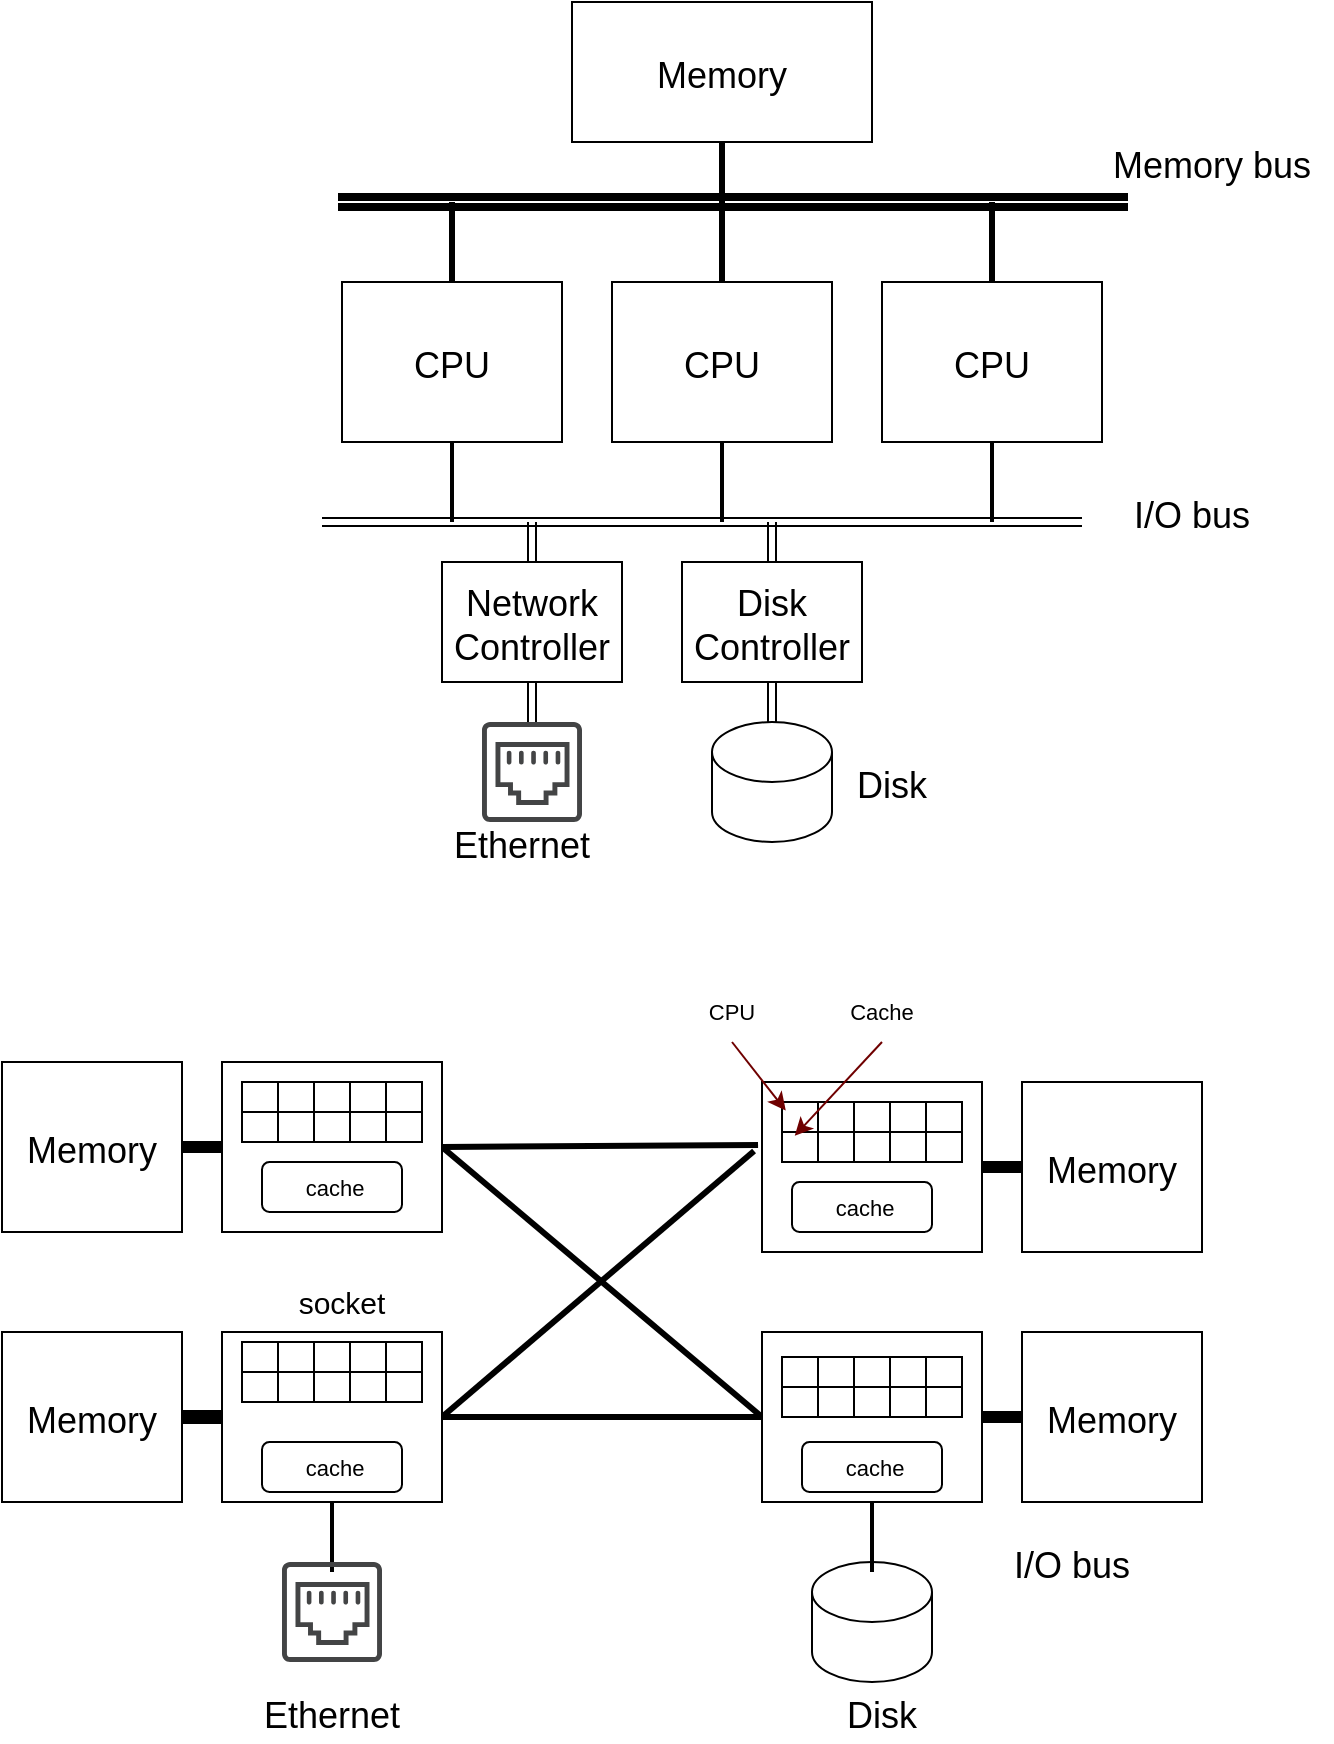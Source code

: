 <mxfile version="22.1.21" type="device">
  <diagram id="h6H0NI_cSQ0zptAeN7X2" name="Page-1">
    <mxGraphModel dx="1010" dy="623" grid="1" gridSize="10" guides="1" tooltips="1" connect="1" arrows="1" fold="1" page="1" pageScale="1" pageWidth="850" pageHeight="1100" math="0" shadow="0">
      <root>
        <mxCell id="0" />
        <mxCell id="1" value="SMPO" parent="0" />
        <mxCell id="dKEkZwx8On0iOSklgbkA-35" value="" style="group" vertex="1" connectable="0" parent="1">
          <mxGeometry x="220" y="140" width="505" height="435" as="geometry" />
        </mxCell>
        <mxCell id="dKEkZwx8On0iOSklgbkA-26" style="edgeStyle=none;rounded=0;orthogonalLoop=1;jettySize=auto;html=1;exitX=0.5;exitY=0;exitDx=0;exitDy=0;strokeWidth=3;endArrow=none;endFill=0;" edge="1" parent="dKEkZwx8On0iOSklgbkA-35" source="7">
          <mxGeometry relative="1" as="geometry">
            <mxPoint x="65" y="100" as="targetPoint" />
          </mxGeometry>
        </mxCell>
        <mxCell id="dKEkZwx8On0iOSklgbkA-31" style="edgeStyle=none;shape=connector;rounded=0;orthogonalLoop=1;jettySize=auto;html=1;exitX=0.5;exitY=1;exitDx=0;exitDy=0;labelBackgroundColor=default;strokeColor=default;strokeWidth=2;align=center;verticalAlign=middle;fontFamily=Helvetica;fontSize=11;fontColor=default;endArrow=none;endFill=0;" edge="1" parent="dKEkZwx8On0iOSklgbkA-35" source="7">
          <mxGeometry relative="1" as="geometry">
            <mxPoint x="65" y="260" as="targetPoint" />
          </mxGeometry>
        </mxCell>
        <UserObject label="CPU" treeRoot="1" id="7">
          <mxCell style="align=center;collapsible=0;container=1;recursiveResize=0;fontSize=18;" parent="dKEkZwx8On0iOSklgbkA-35" vertex="1">
            <mxGeometry x="10" y="140" width="110" height="80" as="geometry" />
          </mxCell>
        </UserObject>
        <mxCell id="9" style="edgeStyle=none;rounded=0;orthogonalLoop=1;jettySize=auto;entryX=0.5;entryY=1;entryDx=0;entryDy=0;fontSize=18;shape=link;strokeWidth=4;width=2;" parent="dKEkZwx8On0iOSklgbkA-35" edge="1">
          <mxGeometry relative="1" as="geometry">
            <mxPoint x="403" y="100" as="sourcePoint" />
            <mxPoint x="8" y="100" as="targetPoint" />
          </mxGeometry>
        </mxCell>
        <mxCell id="dKEkZwx8On0iOSklgbkA-30" style="edgeStyle=none;shape=connector;rounded=0;orthogonalLoop=1;jettySize=auto;html=1;exitX=0.5;exitY=1;exitDx=0;exitDy=0;labelBackgroundColor=default;strokeColor=default;strokeWidth=3;align=center;verticalAlign=middle;fontFamily=Helvetica;fontSize=11;fontColor=default;endArrow=none;endFill=0;" edge="1" parent="dKEkZwx8On0iOSklgbkA-35" source="8">
          <mxGeometry relative="1" as="geometry">
            <mxPoint x="200" y="100" as="targetPoint" />
          </mxGeometry>
        </mxCell>
        <UserObject label="Memory" treeRoot="1" id="8">
          <mxCell style="align=center;collapsible=0;container=1;recursiveResize=0;fontSize=18;" parent="dKEkZwx8On0iOSklgbkA-35" vertex="1">
            <mxGeometry x="125" width="150" height="70" as="geometry" />
          </mxCell>
        </UserObject>
        <mxCell id="12" value="" style="shape=cylinder3;boundedLbl=1;backgroundOutline=1;size=15;fontSize=18;" parent="dKEkZwx8On0iOSklgbkA-35" vertex="1">
          <mxGeometry x="195" y="360" width="60" height="60" as="geometry" />
        </mxCell>
        <mxCell id="13" value="" style="shape=link;rounded=0;fontSize=18;strokeWidth=1;" parent="dKEkZwx8On0iOSklgbkA-35" edge="1">
          <mxGeometry width="100" relative="1" as="geometry">
            <mxPoint y="260" as="sourcePoint" />
            <mxPoint x="380" y="260" as="targetPoint" />
          </mxGeometry>
        </mxCell>
        <mxCell id="20" style="edgeStyle=none;shape=link;rounded=0;orthogonalLoop=1;jettySize=auto;exitX=0.5;exitY=0;exitDx=0;exitDy=0;fontSize=18;strokeWidth=1;" parent="dKEkZwx8On0iOSklgbkA-35" source="14" edge="1">
          <mxGeometry relative="1" as="geometry">
            <mxPoint x="105" y="260" as="targetPoint" />
          </mxGeometry>
        </mxCell>
        <UserObject label="Network&#xa;Controller" treeRoot="1" id="14">
          <mxCell style="align=center;collapsible=0;container=1;recursiveResize=0;fontSize=18;" parent="dKEkZwx8On0iOSklgbkA-35" vertex="1">
            <mxGeometry x="60" y="280" width="90" height="60" as="geometry" />
          </mxCell>
        </UserObject>
        <mxCell id="19" style="edgeStyle=none;shape=link;rounded=0;orthogonalLoop=1;jettySize=auto;exitX=0.5;exitY=1;exitDx=0;exitDy=0;fontSize=18;strokeWidth=1;" parent="dKEkZwx8On0iOSklgbkA-35" source="16" target="12" edge="1">
          <mxGeometry relative="1" as="geometry" />
        </mxCell>
        <mxCell id="21" style="edgeStyle=none;shape=link;rounded=0;orthogonalLoop=1;jettySize=auto;exitX=0.5;exitY=0;exitDx=0;exitDy=0;fontSize=18;strokeWidth=1;" parent="dKEkZwx8On0iOSklgbkA-35" source="16" edge="1">
          <mxGeometry relative="1" as="geometry">
            <mxPoint x="225" y="260" as="targetPoint" />
          </mxGeometry>
        </mxCell>
        <UserObject label="Disk&#xa;Controller" treeRoot="1" id="16">
          <mxCell style="align=center;collapsible=0;container=1;recursiveResize=0;fontSize=18;" parent="dKEkZwx8On0iOSklgbkA-35" vertex="1">
            <mxGeometry x="180" y="280" width="90" height="60" as="geometry" />
          </mxCell>
        </UserObject>
        <mxCell id="17" value="" style="sketch=0;pointerEvents=1;shadow=0;dashed=0;strokeColor=none;fillColor=#434445;aspect=fixed;labelPosition=center;verticalLabelPosition=bottom;verticalAlign=top;align=center;outlineConnect=0;shape=mxgraph.vvd.ethernet_port;fontSize=18;" parent="dKEkZwx8On0iOSklgbkA-35" vertex="1">
          <mxGeometry x="80" y="360" width="50" height="50" as="geometry" />
        </mxCell>
        <mxCell id="18" style="edgeStyle=none;shape=link;rounded=0;orthogonalLoop=1;jettySize=auto;exitX=0.5;exitY=1;exitDx=0;exitDy=0;fontSize=18;strokeWidth=1;" parent="dKEkZwx8On0iOSklgbkA-35" source="14" target="17" edge="1">
          <mxGeometry relative="1" as="geometry" />
        </mxCell>
        <mxCell id="22" value="I/O bus" style="text;resizable=0;autosize=1;align=center;verticalAlign=middle;points=[];fillColor=none;strokeColor=none;rounded=0;fontSize=18;" parent="dKEkZwx8On0iOSklgbkA-35" vertex="1">
          <mxGeometry x="400" y="240" width="70" height="30" as="geometry" />
        </mxCell>
        <mxCell id="23" value="Ethernet" style="text;resizable=0;autosize=1;align=center;verticalAlign=middle;points=[];fillColor=none;strokeColor=none;rounded=0;fontSize=18;" parent="dKEkZwx8On0iOSklgbkA-35" vertex="1">
          <mxGeometry x="60" y="405" width="80" height="30" as="geometry" />
        </mxCell>
        <mxCell id="24" value="Disk" style="text;resizable=0;autosize=1;align=center;verticalAlign=middle;points=[];fillColor=none;strokeColor=none;rounded=0;fontSize=18;" parent="dKEkZwx8On0iOSklgbkA-35" vertex="1">
          <mxGeometry x="260" y="375" width="50" height="30" as="geometry" />
        </mxCell>
        <mxCell id="dKEkZwx8On0iOSklgbkA-28" style="edgeStyle=none;shape=connector;rounded=0;orthogonalLoop=1;jettySize=auto;html=1;exitX=0.5;exitY=0;exitDx=0;exitDy=0;labelBackgroundColor=default;strokeColor=default;strokeWidth=3;align=center;verticalAlign=middle;fontFamily=Helvetica;fontSize=11;fontColor=default;endArrow=none;endFill=0;" edge="1" parent="dKEkZwx8On0iOSklgbkA-35" source="dKEkZwx8On0iOSklgbkA-24">
          <mxGeometry relative="1" as="geometry">
            <mxPoint x="200" y="100" as="targetPoint" />
          </mxGeometry>
        </mxCell>
        <mxCell id="dKEkZwx8On0iOSklgbkA-33" style="edgeStyle=none;shape=connector;rounded=0;orthogonalLoop=1;jettySize=auto;html=1;exitX=0.5;exitY=1;exitDx=0;exitDy=0;labelBackgroundColor=default;strokeColor=default;strokeWidth=2;align=center;verticalAlign=middle;fontFamily=Helvetica;fontSize=11;fontColor=default;endArrow=none;endFill=0;" edge="1" parent="dKEkZwx8On0iOSklgbkA-35" source="dKEkZwx8On0iOSklgbkA-24">
          <mxGeometry relative="1" as="geometry">
            <mxPoint x="200" y="260" as="targetPoint" />
          </mxGeometry>
        </mxCell>
        <UserObject label="CPU" treeRoot="1" id="dKEkZwx8On0iOSklgbkA-24">
          <mxCell style="align=center;collapsible=0;container=1;recursiveResize=0;fontSize=18;" vertex="1" parent="dKEkZwx8On0iOSklgbkA-35">
            <mxGeometry x="145" y="140" width="110" height="80" as="geometry" />
          </mxCell>
        </UserObject>
        <mxCell id="dKEkZwx8On0iOSklgbkA-29" style="edgeStyle=none;shape=connector;rounded=0;orthogonalLoop=1;jettySize=auto;html=1;exitX=0.5;exitY=0;exitDx=0;exitDy=0;labelBackgroundColor=default;strokeColor=default;strokeWidth=3;align=center;verticalAlign=middle;fontFamily=Helvetica;fontSize=11;fontColor=default;endArrow=none;endFill=0;" edge="1" parent="dKEkZwx8On0iOSklgbkA-35" source="dKEkZwx8On0iOSklgbkA-25">
          <mxGeometry relative="1" as="geometry">
            <mxPoint x="335" y="100" as="targetPoint" />
          </mxGeometry>
        </mxCell>
        <mxCell id="dKEkZwx8On0iOSklgbkA-34" style="edgeStyle=none;shape=connector;rounded=0;orthogonalLoop=1;jettySize=auto;html=1;exitX=0.5;exitY=1;exitDx=0;exitDy=0;labelBackgroundColor=default;strokeColor=default;strokeWidth=2;align=center;verticalAlign=middle;fontFamily=Helvetica;fontSize=11;fontColor=default;endArrow=none;endFill=0;" edge="1" parent="dKEkZwx8On0iOSklgbkA-35" source="dKEkZwx8On0iOSklgbkA-25">
          <mxGeometry relative="1" as="geometry">
            <mxPoint x="335" y="260" as="targetPoint" />
          </mxGeometry>
        </mxCell>
        <UserObject label="CPU" treeRoot="1" id="dKEkZwx8On0iOSklgbkA-25">
          <mxCell style="align=center;collapsible=0;container=1;recursiveResize=0;fontSize=18;" vertex="1" parent="dKEkZwx8On0iOSklgbkA-35">
            <mxGeometry x="280" y="140" width="110" height="80" as="geometry" />
          </mxCell>
        </UserObject>
        <mxCell id="dKEkZwx8On0iOSklgbkA-32" value="Memory bus" style="text;resizable=0;autosize=1;align=center;verticalAlign=middle;points=[];fillColor=none;strokeColor=none;rounded=0;fontSize=18;" vertex="1" parent="dKEkZwx8On0iOSklgbkA-35">
          <mxGeometry x="385" y="60" width="120" height="40" as="geometry" />
        </mxCell>
        <mxCell id="dKEkZwx8On0iOSklgbkA-36" value="NUMA" parent="0" />
        <mxCell id="dKEkZwx8On0iOSklgbkA-38" style="edgeStyle=none;rounded=0;orthogonalLoop=1;jettySize=auto;html=1;exitX=1;exitY=0.5;exitDx=0;exitDy=0;strokeWidth=3;endArrow=none;endFill=0;entryX=0;entryY=0.5;entryDx=0;entryDy=0;" edge="1" parent="dKEkZwx8On0iOSklgbkA-36" source="dKEkZwx8On0iOSklgbkA-40" target="dKEkZwx8On0iOSklgbkA-61">
          <mxGeometry relative="1" as="geometry">
            <mxPoint x="225" y="765" as="targetPoint" />
          </mxGeometry>
        </mxCell>
        <mxCell id="dKEkZwx8On0iOSklgbkA-39" style="edgeStyle=none;shape=connector;rounded=0;orthogonalLoop=1;jettySize=auto;html=1;exitX=0.5;exitY=1;exitDx=0;exitDy=0;labelBackgroundColor=default;strokeColor=default;strokeWidth=2;align=center;verticalAlign=middle;fontFamily=Helvetica;fontSize=11;fontColor=default;endArrow=none;endFill=0;" edge="1" parent="dKEkZwx8On0iOSklgbkA-36" source="dKEkZwx8On0iOSklgbkA-40">
          <mxGeometry relative="1" as="geometry">
            <mxPoint x="225" y="925" as="targetPoint" />
          </mxGeometry>
        </mxCell>
        <mxCell id="dKEkZwx8On0iOSklgbkA-78" style="edgeStyle=none;shape=connector;rounded=0;orthogonalLoop=1;jettySize=auto;html=1;exitX=1;exitY=0.5;exitDx=0;exitDy=0;entryX=-0.036;entryY=0.406;entryDx=0;entryDy=0;labelBackgroundColor=default;strokeColor=default;strokeWidth=3;align=center;verticalAlign=middle;fontFamily=Helvetica;fontSize=11;fontColor=default;endArrow=none;endFill=0;entryPerimeter=0;" edge="1" parent="dKEkZwx8On0iOSklgbkA-36" source="dKEkZwx8On0iOSklgbkA-40" target="dKEkZwx8On0iOSklgbkA-71">
          <mxGeometry relative="1" as="geometry" />
        </mxCell>
        <UserObject label="" treeRoot="1" id="dKEkZwx8On0iOSklgbkA-40">
          <mxCell style="align=center;collapsible=0;container=1;recursiveResize=0;fontSize=18;" vertex="1" parent="dKEkZwx8On0iOSklgbkA-36">
            <mxGeometry x="170" y="805" width="110" height="85" as="geometry" />
          </mxCell>
        </UserObject>
        <mxCell id="dKEkZwx8On0iOSklgbkA-82" value="&amp;nbsp;cache" style="rounded=1;whiteSpace=wrap;html=1;fontFamily=Helvetica;fontSize=11;fontColor=default;" vertex="1" parent="dKEkZwx8On0iOSklgbkA-40">
          <mxGeometry x="20" y="55" width="70" height="25" as="geometry" />
        </mxCell>
        <mxCell id="dKEkZwx8On0iOSklgbkA-110" value="" style="shape=table;startSize=0;container=1;collapsible=0;childLayout=tableLayout;fontFamily=Helvetica;fontSize=11;fontColor=default;" vertex="1" parent="dKEkZwx8On0iOSklgbkA-40">
          <mxGeometry x="10" y="5" width="90" height="30" as="geometry" />
        </mxCell>
        <mxCell id="dKEkZwx8On0iOSklgbkA-111" value="" style="shape=tableRow;horizontal=0;startSize=0;swimlaneHead=0;swimlaneBody=0;strokeColor=inherit;top=0;left=0;bottom=0;right=0;collapsible=0;dropTarget=0;fillColor=none;points=[[0,0.5],[1,0.5]];portConstraint=eastwest;fontFamily=Helvetica;fontSize=11;fontColor=default;" vertex="1" parent="dKEkZwx8On0iOSklgbkA-110">
          <mxGeometry width="90" height="15" as="geometry" />
        </mxCell>
        <mxCell id="dKEkZwx8On0iOSklgbkA-112" value="" style="shape=partialRectangle;html=1;whiteSpace=wrap;connectable=0;strokeColor=inherit;overflow=hidden;fillColor=none;top=0;left=0;bottom=0;right=0;pointerEvents=1;fontFamily=Helvetica;fontSize=11;fontColor=default;" vertex="1" parent="dKEkZwx8On0iOSklgbkA-111">
          <mxGeometry width="18" height="15" as="geometry">
            <mxRectangle width="18" height="15" as="alternateBounds" />
          </mxGeometry>
        </mxCell>
        <mxCell id="dKEkZwx8On0iOSklgbkA-113" value="" style="shape=partialRectangle;html=1;whiteSpace=wrap;connectable=0;strokeColor=inherit;overflow=hidden;fillColor=none;top=0;left=0;bottom=0;right=0;pointerEvents=1;fontFamily=Helvetica;fontSize=11;fontColor=default;" vertex="1" parent="dKEkZwx8On0iOSklgbkA-111">
          <mxGeometry x="18" width="18" height="15" as="geometry">
            <mxRectangle width="18" height="15" as="alternateBounds" />
          </mxGeometry>
        </mxCell>
        <mxCell id="dKEkZwx8On0iOSklgbkA-114" value="" style="shape=partialRectangle;html=1;whiteSpace=wrap;connectable=0;strokeColor=inherit;overflow=hidden;fillColor=none;top=0;left=0;bottom=0;right=0;pointerEvents=1;fontFamily=Helvetica;fontSize=11;fontColor=default;" vertex="1" parent="dKEkZwx8On0iOSklgbkA-111">
          <mxGeometry x="36" width="18" height="15" as="geometry">
            <mxRectangle width="18" height="15" as="alternateBounds" />
          </mxGeometry>
        </mxCell>
        <mxCell id="dKEkZwx8On0iOSklgbkA-115" value="" style="shape=partialRectangle;html=1;whiteSpace=wrap;connectable=0;strokeColor=inherit;overflow=hidden;fillColor=none;top=0;left=0;bottom=0;right=0;pointerEvents=1;fontFamily=Helvetica;fontSize=11;fontColor=default;" vertex="1" parent="dKEkZwx8On0iOSklgbkA-111">
          <mxGeometry x="54" width="18" height="15" as="geometry">
            <mxRectangle width="18" height="15" as="alternateBounds" />
          </mxGeometry>
        </mxCell>
        <mxCell id="dKEkZwx8On0iOSklgbkA-116" value="" style="shape=partialRectangle;html=1;whiteSpace=wrap;connectable=0;strokeColor=inherit;overflow=hidden;fillColor=none;top=0;left=0;bottom=0;right=0;pointerEvents=1;fontFamily=Helvetica;fontSize=11;fontColor=default;" vertex="1" parent="dKEkZwx8On0iOSklgbkA-111">
          <mxGeometry x="72" width="18" height="15" as="geometry">
            <mxRectangle width="18" height="15" as="alternateBounds" />
          </mxGeometry>
        </mxCell>
        <mxCell id="dKEkZwx8On0iOSklgbkA-117" value="" style="shape=tableRow;horizontal=0;startSize=0;swimlaneHead=0;swimlaneBody=0;strokeColor=inherit;top=0;left=0;bottom=0;right=0;collapsible=0;dropTarget=0;fillColor=none;points=[[0,0.5],[1,0.5]];portConstraint=eastwest;fontFamily=Helvetica;fontSize=11;fontColor=default;" vertex="1" parent="dKEkZwx8On0iOSklgbkA-110">
          <mxGeometry y="15" width="90" height="15" as="geometry" />
        </mxCell>
        <mxCell id="dKEkZwx8On0iOSklgbkA-118" value="" style="shape=partialRectangle;html=1;whiteSpace=wrap;connectable=0;strokeColor=inherit;overflow=hidden;fillColor=none;top=0;left=0;bottom=0;right=0;pointerEvents=1;fontFamily=Helvetica;fontSize=11;fontColor=default;" vertex="1" parent="dKEkZwx8On0iOSklgbkA-117">
          <mxGeometry width="18" height="15" as="geometry">
            <mxRectangle width="18" height="15" as="alternateBounds" />
          </mxGeometry>
        </mxCell>
        <mxCell id="dKEkZwx8On0iOSklgbkA-119" value="" style="shape=partialRectangle;html=1;whiteSpace=wrap;connectable=0;strokeColor=inherit;overflow=hidden;fillColor=none;top=0;left=0;bottom=0;right=0;pointerEvents=1;fontFamily=Helvetica;fontSize=11;fontColor=default;" vertex="1" parent="dKEkZwx8On0iOSklgbkA-117">
          <mxGeometry x="18" width="18" height="15" as="geometry">
            <mxRectangle width="18" height="15" as="alternateBounds" />
          </mxGeometry>
        </mxCell>
        <mxCell id="dKEkZwx8On0iOSklgbkA-120" value="" style="shape=partialRectangle;html=1;whiteSpace=wrap;connectable=0;strokeColor=inherit;overflow=hidden;fillColor=none;top=0;left=0;bottom=0;right=0;pointerEvents=1;fontFamily=Helvetica;fontSize=11;fontColor=default;" vertex="1" parent="dKEkZwx8On0iOSklgbkA-117">
          <mxGeometry x="36" width="18" height="15" as="geometry">
            <mxRectangle width="18" height="15" as="alternateBounds" />
          </mxGeometry>
        </mxCell>
        <mxCell id="dKEkZwx8On0iOSklgbkA-121" value="" style="shape=partialRectangle;html=1;whiteSpace=wrap;connectable=0;strokeColor=inherit;overflow=hidden;fillColor=none;top=0;left=0;bottom=0;right=0;pointerEvents=1;fontFamily=Helvetica;fontSize=11;fontColor=default;" vertex="1" parent="dKEkZwx8On0iOSklgbkA-117">
          <mxGeometry x="54" width="18" height="15" as="geometry">
            <mxRectangle width="18" height="15" as="alternateBounds" />
          </mxGeometry>
        </mxCell>
        <mxCell id="dKEkZwx8On0iOSklgbkA-122" value="" style="shape=partialRectangle;html=1;whiteSpace=wrap;connectable=0;strokeColor=inherit;overflow=hidden;fillColor=none;top=0;left=0;bottom=0;right=0;pointerEvents=1;fontFamily=Helvetica;fontSize=11;fontColor=default;" vertex="1" parent="dKEkZwx8On0iOSklgbkA-117">
          <mxGeometry x="72" width="18" height="15" as="geometry">
            <mxRectangle width="18" height="15" as="alternateBounds" />
          </mxGeometry>
        </mxCell>
        <mxCell id="dKEkZwx8On0iOSklgbkA-44" value="" style="shape=cylinder3;boundedLbl=1;backgroundOutline=1;size=15;fontSize=18;" vertex="1" parent="dKEkZwx8On0iOSklgbkA-36">
          <mxGeometry x="465" y="920" width="60" height="60" as="geometry" />
        </mxCell>
        <mxCell id="dKEkZwx8On0iOSklgbkA-51" value="" style="sketch=0;pointerEvents=1;shadow=0;dashed=0;strokeColor=none;fillColor=#434445;aspect=fixed;labelPosition=center;verticalLabelPosition=bottom;verticalAlign=top;align=center;outlineConnect=0;shape=mxgraph.vvd.ethernet_port;fontSize=18;" vertex="1" parent="dKEkZwx8On0iOSklgbkA-36">
          <mxGeometry x="200" y="920" width="50" height="50" as="geometry" />
        </mxCell>
        <mxCell id="dKEkZwx8On0iOSklgbkA-53" value="I/O bus" style="text;resizable=0;autosize=1;align=center;verticalAlign=middle;points=[];fillColor=none;strokeColor=none;rounded=0;fontSize=18;" vertex="1" parent="dKEkZwx8On0iOSklgbkA-36">
          <mxGeometry x="560" y="905" width="70" height="30" as="geometry" />
        </mxCell>
        <mxCell id="dKEkZwx8On0iOSklgbkA-54" value="Ethernet" style="text;resizable=0;autosize=1;align=center;verticalAlign=middle;points=[];fillColor=none;strokeColor=none;rounded=0;fontSize=18;" vertex="1" parent="dKEkZwx8On0iOSklgbkA-36">
          <mxGeometry x="185" y="980" width="80" height="30" as="geometry" />
        </mxCell>
        <mxCell id="dKEkZwx8On0iOSklgbkA-55" value="Disk" style="text;resizable=0;autosize=1;align=center;verticalAlign=middle;points=[];fillColor=none;strokeColor=none;rounded=0;fontSize=18;" vertex="1" parent="dKEkZwx8On0iOSklgbkA-36">
          <mxGeometry x="475" y="980" width="50" height="30" as="geometry" />
        </mxCell>
        <mxCell id="dKEkZwx8On0iOSklgbkA-60" style="edgeStyle=none;shape=connector;rounded=0;orthogonalLoop=1;jettySize=auto;html=1;exitX=0.5;exitY=1;exitDx=0;exitDy=0;labelBackgroundColor=default;strokeColor=default;strokeWidth=2;align=center;verticalAlign=middle;fontFamily=Helvetica;fontSize=11;fontColor=default;endArrow=none;endFill=0;" edge="1" parent="dKEkZwx8On0iOSklgbkA-36" source="dKEkZwx8On0iOSklgbkA-61">
          <mxGeometry relative="1" as="geometry">
            <mxPoint x="495" y="925" as="targetPoint" />
          </mxGeometry>
        </mxCell>
        <mxCell id="dKEkZwx8On0iOSklgbkA-70" style="edgeStyle=none;shape=connector;rounded=0;orthogonalLoop=1;jettySize=auto;html=1;exitX=1;exitY=0.5;exitDx=0;exitDy=0;entryX=0;entryY=0.5;entryDx=0;entryDy=0;labelBackgroundColor=default;strokeColor=default;strokeWidth=6;align=center;verticalAlign=middle;fontFamily=Helvetica;fontSize=11;fontColor=default;endArrow=none;endFill=0;" edge="1" parent="dKEkZwx8On0iOSklgbkA-36" source="dKEkZwx8On0iOSklgbkA-61" target="dKEkZwx8On0iOSklgbkA-68">
          <mxGeometry relative="1" as="geometry" />
        </mxCell>
        <mxCell id="dKEkZwx8On0iOSklgbkA-79" style="edgeStyle=none;shape=connector;rounded=0;orthogonalLoop=1;jettySize=auto;html=1;exitX=0;exitY=0.5;exitDx=0;exitDy=0;entryX=1;entryY=0.5;entryDx=0;entryDy=0;labelBackgroundColor=default;strokeColor=default;strokeWidth=3;align=center;verticalAlign=middle;fontFamily=Helvetica;fontSize=11;fontColor=default;endArrow=none;endFill=0;" edge="1" parent="dKEkZwx8On0iOSklgbkA-36" source="dKEkZwx8On0iOSklgbkA-61" target="dKEkZwx8On0iOSklgbkA-73">
          <mxGeometry relative="1" as="geometry" />
        </mxCell>
        <UserObject label="" treeRoot="1" id="dKEkZwx8On0iOSklgbkA-61">
          <mxCell style="align=center;collapsible=0;container=1;recursiveResize=0;fontSize=18;" vertex="1" parent="dKEkZwx8On0iOSklgbkA-36">
            <mxGeometry x="440" y="805" width="110" height="85" as="geometry" />
          </mxCell>
        </UserObject>
        <mxCell id="dKEkZwx8On0iOSklgbkA-83" value="&amp;nbsp;cache" style="rounded=1;whiteSpace=wrap;html=1;fontFamily=Helvetica;fontSize=11;fontColor=default;" vertex="1" parent="dKEkZwx8On0iOSklgbkA-61">
          <mxGeometry x="20" y="55" width="70" height="25" as="geometry" />
        </mxCell>
        <mxCell id="dKEkZwx8On0iOSklgbkA-136" value="" style="shape=table;startSize=0;container=1;collapsible=0;childLayout=tableLayout;fontFamily=Helvetica;fontSize=11;fontColor=default;" vertex="1" parent="dKEkZwx8On0iOSklgbkA-61">
          <mxGeometry x="10" y="12.5" width="90" height="30" as="geometry" />
        </mxCell>
        <mxCell id="dKEkZwx8On0iOSklgbkA-137" value="" style="shape=tableRow;horizontal=0;startSize=0;swimlaneHead=0;swimlaneBody=0;strokeColor=inherit;top=0;left=0;bottom=0;right=0;collapsible=0;dropTarget=0;fillColor=none;points=[[0,0.5],[1,0.5]];portConstraint=eastwest;fontFamily=Helvetica;fontSize=11;fontColor=default;" vertex="1" parent="dKEkZwx8On0iOSklgbkA-136">
          <mxGeometry width="90" height="15" as="geometry" />
        </mxCell>
        <mxCell id="dKEkZwx8On0iOSklgbkA-138" value="" style="shape=partialRectangle;html=1;whiteSpace=wrap;connectable=0;strokeColor=inherit;overflow=hidden;fillColor=none;top=0;left=0;bottom=0;right=0;pointerEvents=1;fontFamily=Helvetica;fontSize=11;fontColor=default;" vertex="1" parent="dKEkZwx8On0iOSklgbkA-137">
          <mxGeometry width="18" height="15" as="geometry">
            <mxRectangle width="18" height="15" as="alternateBounds" />
          </mxGeometry>
        </mxCell>
        <mxCell id="dKEkZwx8On0iOSklgbkA-139" value="" style="shape=partialRectangle;html=1;whiteSpace=wrap;connectable=0;strokeColor=inherit;overflow=hidden;fillColor=none;top=0;left=0;bottom=0;right=0;pointerEvents=1;fontFamily=Helvetica;fontSize=11;fontColor=default;" vertex="1" parent="dKEkZwx8On0iOSklgbkA-137">
          <mxGeometry x="18" width="18" height="15" as="geometry">
            <mxRectangle width="18" height="15" as="alternateBounds" />
          </mxGeometry>
        </mxCell>
        <mxCell id="dKEkZwx8On0iOSklgbkA-140" value="" style="shape=partialRectangle;html=1;whiteSpace=wrap;connectable=0;strokeColor=inherit;overflow=hidden;fillColor=none;top=0;left=0;bottom=0;right=0;pointerEvents=1;fontFamily=Helvetica;fontSize=11;fontColor=default;" vertex="1" parent="dKEkZwx8On0iOSklgbkA-137">
          <mxGeometry x="36" width="18" height="15" as="geometry">
            <mxRectangle width="18" height="15" as="alternateBounds" />
          </mxGeometry>
        </mxCell>
        <mxCell id="dKEkZwx8On0iOSklgbkA-141" value="" style="shape=partialRectangle;html=1;whiteSpace=wrap;connectable=0;strokeColor=inherit;overflow=hidden;fillColor=none;top=0;left=0;bottom=0;right=0;pointerEvents=1;fontFamily=Helvetica;fontSize=11;fontColor=default;" vertex="1" parent="dKEkZwx8On0iOSklgbkA-137">
          <mxGeometry x="54" width="18" height="15" as="geometry">
            <mxRectangle width="18" height="15" as="alternateBounds" />
          </mxGeometry>
        </mxCell>
        <mxCell id="dKEkZwx8On0iOSklgbkA-142" value="" style="shape=partialRectangle;html=1;whiteSpace=wrap;connectable=0;strokeColor=inherit;overflow=hidden;fillColor=none;top=0;left=0;bottom=0;right=0;pointerEvents=1;fontFamily=Helvetica;fontSize=11;fontColor=default;" vertex="1" parent="dKEkZwx8On0iOSklgbkA-137">
          <mxGeometry x="72" width="18" height="15" as="geometry">
            <mxRectangle width="18" height="15" as="alternateBounds" />
          </mxGeometry>
        </mxCell>
        <mxCell id="dKEkZwx8On0iOSklgbkA-143" value="" style="shape=tableRow;horizontal=0;startSize=0;swimlaneHead=0;swimlaneBody=0;strokeColor=inherit;top=0;left=0;bottom=0;right=0;collapsible=0;dropTarget=0;fillColor=none;points=[[0,0.5],[1,0.5]];portConstraint=eastwest;fontFamily=Helvetica;fontSize=11;fontColor=default;" vertex="1" parent="dKEkZwx8On0iOSklgbkA-136">
          <mxGeometry y="15" width="90" height="15" as="geometry" />
        </mxCell>
        <mxCell id="dKEkZwx8On0iOSklgbkA-144" value="" style="shape=partialRectangle;html=1;whiteSpace=wrap;connectable=0;strokeColor=inherit;overflow=hidden;fillColor=none;top=0;left=0;bottom=0;right=0;pointerEvents=1;fontFamily=Helvetica;fontSize=11;fontColor=default;" vertex="1" parent="dKEkZwx8On0iOSklgbkA-143">
          <mxGeometry width="18" height="15" as="geometry">
            <mxRectangle width="18" height="15" as="alternateBounds" />
          </mxGeometry>
        </mxCell>
        <mxCell id="dKEkZwx8On0iOSklgbkA-145" value="" style="shape=partialRectangle;html=1;whiteSpace=wrap;connectable=0;strokeColor=inherit;overflow=hidden;fillColor=none;top=0;left=0;bottom=0;right=0;pointerEvents=1;fontFamily=Helvetica;fontSize=11;fontColor=default;" vertex="1" parent="dKEkZwx8On0iOSklgbkA-143">
          <mxGeometry x="18" width="18" height="15" as="geometry">
            <mxRectangle width="18" height="15" as="alternateBounds" />
          </mxGeometry>
        </mxCell>
        <mxCell id="dKEkZwx8On0iOSklgbkA-146" value="" style="shape=partialRectangle;html=1;whiteSpace=wrap;connectable=0;strokeColor=inherit;overflow=hidden;fillColor=none;top=0;left=0;bottom=0;right=0;pointerEvents=1;fontFamily=Helvetica;fontSize=11;fontColor=default;" vertex="1" parent="dKEkZwx8On0iOSklgbkA-143">
          <mxGeometry x="36" width="18" height="15" as="geometry">
            <mxRectangle width="18" height="15" as="alternateBounds" />
          </mxGeometry>
        </mxCell>
        <mxCell id="dKEkZwx8On0iOSklgbkA-147" value="" style="shape=partialRectangle;html=1;whiteSpace=wrap;connectable=0;strokeColor=inherit;overflow=hidden;fillColor=none;top=0;left=0;bottom=0;right=0;pointerEvents=1;fontFamily=Helvetica;fontSize=11;fontColor=default;" vertex="1" parent="dKEkZwx8On0iOSklgbkA-143">
          <mxGeometry x="54" width="18" height="15" as="geometry">
            <mxRectangle width="18" height="15" as="alternateBounds" />
          </mxGeometry>
        </mxCell>
        <mxCell id="dKEkZwx8On0iOSklgbkA-148" value="" style="shape=partialRectangle;html=1;whiteSpace=wrap;connectable=0;strokeColor=inherit;overflow=hidden;fillColor=none;top=0;left=0;bottom=0;right=0;pointerEvents=1;fontFamily=Helvetica;fontSize=11;fontColor=default;" vertex="1" parent="dKEkZwx8On0iOSklgbkA-143">
          <mxGeometry x="72" width="18" height="15" as="geometry">
            <mxRectangle width="18" height="15" as="alternateBounds" />
          </mxGeometry>
        </mxCell>
        <mxCell id="dKEkZwx8On0iOSklgbkA-69" style="edgeStyle=none;shape=connector;rounded=0;orthogonalLoop=1;jettySize=auto;html=1;exitX=1;exitY=0.5;exitDx=0;exitDy=0;entryX=0;entryY=0.5;entryDx=0;entryDy=0;labelBackgroundColor=default;strokeColor=default;strokeWidth=7;align=center;verticalAlign=middle;fontFamily=Helvetica;fontSize=11;fontColor=default;endArrow=none;endFill=0;" edge="1" parent="dKEkZwx8On0iOSklgbkA-36" source="dKEkZwx8On0iOSklgbkA-64" target="dKEkZwx8On0iOSklgbkA-40">
          <mxGeometry relative="1" as="geometry" />
        </mxCell>
        <UserObject label="Memory" treeRoot="1" id="dKEkZwx8On0iOSklgbkA-64">
          <mxCell style="align=center;collapsible=0;container=1;recursiveResize=0;fontSize=18;" vertex="1" parent="dKEkZwx8On0iOSklgbkA-36">
            <mxGeometry x="60" y="805" width="90" height="85" as="geometry" />
          </mxCell>
        </UserObject>
        <mxCell id="dKEkZwx8On0iOSklgbkA-65" style="edgeStyle=none;shape=connector;rounded=0;orthogonalLoop=1;jettySize=auto;html=1;exitX=0.5;exitY=1;exitDx=0;exitDy=0;labelBackgroundColor=default;strokeColor=default;strokeWidth=2;align=center;verticalAlign=middle;fontFamily=Helvetica;fontSize=11;fontColor=default;endArrow=none;endFill=0;" edge="1" parent="dKEkZwx8On0iOSklgbkA-36" source="dKEkZwx8On0iOSklgbkA-64" target="dKEkZwx8On0iOSklgbkA-64">
          <mxGeometry relative="1" as="geometry" />
        </mxCell>
        <mxCell id="dKEkZwx8On0iOSklgbkA-66" value="&lt;font style=&quot;font-size: 15px;&quot;&gt;socket&lt;/font&gt;" style="text;strokeColor=none;align=center;fillColor=none;html=1;verticalAlign=middle;whiteSpace=wrap;rounded=0;fontSize=15;fontFamily=Helvetica;fontColor=default;" vertex="1" parent="dKEkZwx8On0iOSklgbkA-36">
          <mxGeometry x="200" y="775" width="60" height="30" as="geometry" />
        </mxCell>
        <UserObject label="Memory" treeRoot="1" id="dKEkZwx8On0iOSklgbkA-68">
          <mxCell style="align=center;collapsible=0;container=1;recursiveResize=0;fontSize=18;" vertex="1" parent="dKEkZwx8On0iOSklgbkA-36">
            <mxGeometry x="570" y="805" width="90" height="85" as="geometry" />
          </mxCell>
        </UserObject>
        <mxCell id="dKEkZwx8On0iOSklgbkA-77" style="edgeStyle=none;shape=connector;rounded=0;orthogonalLoop=1;jettySize=auto;html=1;exitX=1;exitY=0.5;exitDx=0;exitDy=0;entryX=0;entryY=0.5;entryDx=0;entryDy=0;labelBackgroundColor=default;strokeColor=default;strokeWidth=6;align=center;verticalAlign=middle;fontFamily=Helvetica;fontSize=11;fontColor=default;endArrow=none;endFill=0;" edge="1" parent="dKEkZwx8On0iOSklgbkA-36" source="dKEkZwx8On0iOSklgbkA-71" target="dKEkZwx8On0iOSklgbkA-72">
          <mxGeometry relative="1" as="geometry" />
        </mxCell>
        <UserObject label="" treeRoot="1" id="dKEkZwx8On0iOSklgbkA-71">
          <mxCell style="align=center;collapsible=0;container=1;recursiveResize=0;fontSize=18;" vertex="1" parent="dKEkZwx8On0iOSklgbkA-36">
            <mxGeometry x="440" y="680" width="110" height="85" as="geometry" />
          </mxCell>
        </UserObject>
        <mxCell id="dKEkZwx8On0iOSklgbkA-84" value="&amp;nbsp;cache" style="rounded=1;whiteSpace=wrap;html=1;fontFamily=Helvetica;fontSize=11;fontColor=default;" vertex="1" parent="dKEkZwx8On0iOSklgbkA-71">
          <mxGeometry x="15" y="50" width="70" height="25" as="geometry" />
        </mxCell>
        <mxCell id="dKEkZwx8On0iOSklgbkA-123" value="" style="shape=table;startSize=0;container=1;collapsible=0;childLayout=tableLayout;fontFamily=Helvetica;fontSize=11;fontColor=default;" vertex="1" parent="dKEkZwx8On0iOSklgbkA-71">
          <mxGeometry x="10" y="10" width="90" height="30" as="geometry" />
        </mxCell>
        <mxCell id="dKEkZwx8On0iOSklgbkA-124" value="" style="shape=tableRow;horizontal=0;startSize=0;swimlaneHead=0;swimlaneBody=0;strokeColor=inherit;top=0;left=0;bottom=0;right=0;collapsible=0;dropTarget=0;fillColor=none;points=[[0,0.5],[1,0.5]];portConstraint=eastwest;fontFamily=Helvetica;fontSize=11;fontColor=default;" vertex="1" parent="dKEkZwx8On0iOSklgbkA-123">
          <mxGeometry width="90" height="15" as="geometry" />
        </mxCell>
        <mxCell id="dKEkZwx8On0iOSklgbkA-125" value="" style="shape=partialRectangle;html=1;whiteSpace=wrap;connectable=0;strokeColor=inherit;overflow=hidden;fillColor=none;top=0;left=0;bottom=0;right=0;pointerEvents=1;fontFamily=Helvetica;fontSize=11;fontColor=default;" vertex="1" parent="dKEkZwx8On0iOSklgbkA-124">
          <mxGeometry width="18" height="15" as="geometry">
            <mxRectangle width="18" height="15" as="alternateBounds" />
          </mxGeometry>
        </mxCell>
        <mxCell id="dKEkZwx8On0iOSklgbkA-126" value="" style="shape=partialRectangle;html=1;whiteSpace=wrap;connectable=0;strokeColor=inherit;overflow=hidden;fillColor=none;top=0;left=0;bottom=0;right=0;pointerEvents=1;fontFamily=Helvetica;fontSize=11;fontColor=default;" vertex="1" parent="dKEkZwx8On0iOSklgbkA-124">
          <mxGeometry x="18" width="18" height="15" as="geometry">
            <mxRectangle width="18" height="15" as="alternateBounds" />
          </mxGeometry>
        </mxCell>
        <mxCell id="dKEkZwx8On0iOSklgbkA-127" value="" style="shape=partialRectangle;html=1;whiteSpace=wrap;connectable=0;strokeColor=inherit;overflow=hidden;fillColor=none;top=0;left=0;bottom=0;right=0;pointerEvents=1;fontFamily=Helvetica;fontSize=11;fontColor=default;" vertex="1" parent="dKEkZwx8On0iOSklgbkA-124">
          <mxGeometry x="36" width="18" height="15" as="geometry">
            <mxRectangle width="18" height="15" as="alternateBounds" />
          </mxGeometry>
        </mxCell>
        <mxCell id="dKEkZwx8On0iOSklgbkA-128" value="" style="shape=partialRectangle;html=1;whiteSpace=wrap;connectable=0;strokeColor=inherit;overflow=hidden;fillColor=none;top=0;left=0;bottom=0;right=0;pointerEvents=1;fontFamily=Helvetica;fontSize=11;fontColor=default;" vertex="1" parent="dKEkZwx8On0iOSklgbkA-124">
          <mxGeometry x="54" width="18" height="15" as="geometry">
            <mxRectangle width="18" height="15" as="alternateBounds" />
          </mxGeometry>
        </mxCell>
        <mxCell id="dKEkZwx8On0iOSklgbkA-129" value="" style="shape=partialRectangle;html=1;whiteSpace=wrap;connectable=0;strokeColor=inherit;overflow=hidden;fillColor=none;top=0;left=0;bottom=0;right=0;pointerEvents=1;fontFamily=Helvetica;fontSize=11;fontColor=default;" vertex="1" parent="dKEkZwx8On0iOSklgbkA-124">
          <mxGeometry x="72" width="18" height="15" as="geometry">
            <mxRectangle width="18" height="15" as="alternateBounds" />
          </mxGeometry>
        </mxCell>
        <mxCell id="dKEkZwx8On0iOSklgbkA-130" value="" style="shape=tableRow;horizontal=0;startSize=0;swimlaneHead=0;swimlaneBody=0;strokeColor=inherit;top=0;left=0;bottom=0;right=0;collapsible=0;dropTarget=0;fillColor=none;points=[[0,0.5],[1,0.5]];portConstraint=eastwest;fontFamily=Helvetica;fontSize=11;fontColor=default;" vertex="1" parent="dKEkZwx8On0iOSklgbkA-123">
          <mxGeometry y="15" width="90" height="15" as="geometry" />
        </mxCell>
        <mxCell id="dKEkZwx8On0iOSklgbkA-131" value="" style="shape=partialRectangle;html=1;whiteSpace=wrap;connectable=0;strokeColor=inherit;overflow=hidden;fillColor=none;top=0;left=0;bottom=0;right=0;pointerEvents=1;fontFamily=Helvetica;fontSize=11;fontColor=default;" vertex="1" parent="dKEkZwx8On0iOSklgbkA-130">
          <mxGeometry width="18" height="15" as="geometry">
            <mxRectangle width="18" height="15" as="alternateBounds" />
          </mxGeometry>
        </mxCell>
        <mxCell id="dKEkZwx8On0iOSklgbkA-132" value="" style="shape=partialRectangle;html=1;whiteSpace=wrap;connectable=0;strokeColor=inherit;overflow=hidden;fillColor=none;top=0;left=0;bottom=0;right=0;pointerEvents=1;fontFamily=Helvetica;fontSize=11;fontColor=default;" vertex="1" parent="dKEkZwx8On0iOSklgbkA-130">
          <mxGeometry x="18" width="18" height="15" as="geometry">
            <mxRectangle width="18" height="15" as="alternateBounds" />
          </mxGeometry>
        </mxCell>
        <mxCell id="dKEkZwx8On0iOSklgbkA-133" value="" style="shape=partialRectangle;html=1;whiteSpace=wrap;connectable=0;strokeColor=inherit;overflow=hidden;fillColor=none;top=0;left=0;bottom=0;right=0;pointerEvents=1;fontFamily=Helvetica;fontSize=11;fontColor=default;" vertex="1" parent="dKEkZwx8On0iOSklgbkA-130">
          <mxGeometry x="36" width="18" height="15" as="geometry">
            <mxRectangle width="18" height="15" as="alternateBounds" />
          </mxGeometry>
        </mxCell>
        <mxCell id="dKEkZwx8On0iOSklgbkA-134" value="" style="shape=partialRectangle;html=1;whiteSpace=wrap;connectable=0;strokeColor=inherit;overflow=hidden;fillColor=none;top=0;left=0;bottom=0;right=0;pointerEvents=1;fontFamily=Helvetica;fontSize=11;fontColor=default;" vertex="1" parent="dKEkZwx8On0iOSklgbkA-130">
          <mxGeometry x="54" width="18" height="15" as="geometry">
            <mxRectangle width="18" height="15" as="alternateBounds" />
          </mxGeometry>
        </mxCell>
        <mxCell id="dKEkZwx8On0iOSklgbkA-135" value="" style="shape=partialRectangle;html=1;whiteSpace=wrap;connectable=0;strokeColor=inherit;overflow=hidden;fillColor=none;top=0;left=0;bottom=0;right=0;pointerEvents=1;fontFamily=Helvetica;fontSize=11;fontColor=default;" vertex="1" parent="dKEkZwx8On0iOSklgbkA-130">
          <mxGeometry x="72" width="18" height="15" as="geometry">
            <mxRectangle width="18" height="15" as="alternateBounds" />
          </mxGeometry>
        </mxCell>
        <UserObject label="Memory" treeRoot="1" id="dKEkZwx8On0iOSklgbkA-72">
          <mxCell style="align=center;collapsible=0;container=1;recursiveResize=0;fontSize=18;" vertex="1" parent="dKEkZwx8On0iOSklgbkA-36">
            <mxGeometry x="570" y="680" width="90" height="85" as="geometry" />
          </mxCell>
        </UserObject>
        <UserObject label="" treeRoot="1" id="dKEkZwx8On0iOSklgbkA-73">
          <mxCell style="align=center;collapsible=0;container=1;recursiveResize=0;fontSize=18;" vertex="1" parent="dKEkZwx8On0iOSklgbkA-36">
            <mxGeometry x="170" y="670" width="110" height="85" as="geometry" />
          </mxCell>
        </UserObject>
        <mxCell id="dKEkZwx8On0iOSklgbkA-81" value="&amp;nbsp;cache" style="rounded=1;whiteSpace=wrap;html=1;fontFamily=Helvetica;fontSize=11;fontColor=default;" vertex="1" parent="dKEkZwx8On0iOSklgbkA-73">
          <mxGeometry x="20" y="50" width="70" height="25" as="geometry" />
        </mxCell>
        <mxCell id="dKEkZwx8On0iOSklgbkA-97" value="" style="shape=table;startSize=0;container=1;collapsible=0;childLayout=tableLayout;fontFamily=Helvetica;fontSize=11;fontColor=default;" vertex="1" parent="dKEkZwx8On0iOSklgbkA-73">
          <mxGeometry x="10" y="10" width="90" height="30" as="geometry" />
        </mxCell>
        <mxCell id="dKEkZwx8On0iOSklgbkA-98" value="" style="shape=tableRow;horizontal=0;startSize=0;swimlaneHead=0;swimlaneBody=0;strokeColor=inherit;top=0;left=0;bottom=0;right=0;collapsible=0;dropTarget=0;fillColor=none;points=[[0,0.5],[1,0.5]];portConstraint=eastwest;fontFamily=Helvetica;fontSize=11;fontColor=default;" vertex="1" parent="dKEkZwx8On0iOSklgbkA-97">
          <mxGeometry width="90" height="15" as="geometry" />
        </mxCell>
        <mxCell id="dKEkZwx8On0iOSklgbkA-99" value="" style="shape=partialRectangle;html=1;whiteSpace=wrap;connectable=0;strokeColor=inherit;overflow=hidden;fillColor=none;top=0;left=0;bottom=0;right=0;pointerEvents=1;fontFamily=Helvetica;fontSize=11;fontColor=default;" vertex="1" parent="dKEkZwx8On0iOSklgbkA-98">
          <mxGeometry width="18" height="15" as="geometry">
            <mxRectangle width="18" height="15" as="alternateBounds" />
          </mxGeometry>
        </mxCell>
        <mxCell id="dKEkZwx8On0iOSklgbkA-100" value="" style="shape=partialRectangle;html=1;whiteSpace=wrap;connectable=0;strokeColor=inherit;overflow=hidden;fillColor=none;top=0;left=0;bottom=0;right=0;pointerEvents=1;fontFamily=Helvetica;fontSize=11;fontColor=default;" vertex="1" parent="dKEkZwx8On0iOSklgbkA-98">
          <mxGeometry x="18" width="18" height="15" as="geometry">
            <mxRectangle width="18" height="15" as="alternateBounds" />
          </mxGeometry>
        </mxCell>
        <mxCell id="dKEkZwx8On0iOSklgbkA-101" value="" style="shape=partialRectangle;html=1;whiteSpace=wrap;connectable=0;strokeColor=inherit;overflow=hidden;fillColor=none;top=0;left=0;bottom=0;right=0;pointerEvents=1;fontFamily=Helvetica;fontSize=11;fontColor=default;" vertex="1" parent="dKEkZwx8On0iOSklgbkA-98">
          <mxGeometry x="36" width="18" height="15" as="geometry">
            <mxRectangle width="18" height="15" as="alternateBounds" />
          </mxGeometry>
        </mxCell>
        <mxCell id="dKEkZwx8On0iOSklgbkA-102" value="" style="shape=partialRectangle;html=1;whiteSpace=wrap;connectable=0;strokeColor=inherit;overflow=hidden;fillColor=none;top=0;left=0;bottom=0;right=0;pointerEvents=1;fontFamily=Helvetica;fontSize=11;fontColor=default;" vertex="1" parent="dKEkZwx8On0iOSklgbkA-98">
          <mxGeometry x="54" width="18" height="15" as="geometry">
            <mxRectangle width="18" height="15" as="alternateBounds" />
          </mxGeometry>
        </mxCell>
        <mxCell id="dKEkZwx8On0iOSklgbkA-103" value="" style="shape=partialRectangle;html=1;whiteSpace=wrap;connectable=0;strokeColor=inherit;overflow=hidden;fillColor=none;top=0;left=0;bottom=0;right=0;pointerEvents=1;fontFamily=Helvetica;fontSize=11;fontColor=default;" vertex="1" parent="dKEkZwx8On0iOSklgbkA-98">
          <mxGeometry x="72" width="18" height="15" as="geometry">
            <mxRectangle width="18" height="15" as="alternateBounds" />
          </mxGeometry>
        </mxCell>
        <mxCell id="dKEkZwx8On0iOSklgbkA-104" value="" style="shape=tableRow;horizontal=0;startSize=0;swimlaneHead=0;swimlaneBody=0;strokeColor=inherit;top=0;left=0;bottom=0;right=0;collapsible=0;dropTarget=0;fillColor=none;points=[[0,0.5],[1,0.5]];portConstraint=eastwest;fontFamily=Helvetica;fontSize=11;fontColor=default;" vertex="1" parent="dKEkZwx8On0iOSklgbkA-97">
          <mxGeometry y="15" width="90" height="15" as="geometry" />
        </mxCell>
        <mxCell id="dKEkZwx8On0iOSklgbkA-105" value="" style="shape=partialRectangle;html=1;whiteSpace=wrap;connectable=0;strokeColor=inherit;overflow=hidden;fillColor=none;top=0;left=0;bottom=0;right=0;pointerEvents=1;fontFamily=Helvetica;fontSize=11;fontColor=default;" vertex="1" parent="dKEkZwx8On0iOSklgbkA-104">
          <mxGeometry width="18" height="15" as="geometry">
            <mxRectangle width="18" height="15" as="alternateBounds" />
          </mxGeometry>
        </mxCell>
        <mxCell id="dKEkZwx8On0iOSklgbkA-106" value="" style="shape=partialRectangle;html=1;whiteSpace=wrap;connectable=0;strokeColor=inherit;overflow=hidden;fillColor=none;top=0;left=0;bottom=0;right=0;pointerEvents=1;fontFamily=Helvetica;fontSize=11;fontColor=default;" vertex="1" parent="dKEkZwx8On0iOSklgbkA-104">
          <mxGeometry x="18" width="18" height="15" as="geometry">
            <mxRectangle width="18" height="15" as="alternateBounds" />
          </mxGeometry>
        </mxCell>
        <mxCell id="dKEkZwx8On0iOSklgbkA-107" value="" style="shape=partialRectangle;html=1;whiteSpace=wrap;connectable=0;strokeColor=inherit;overflow=hidden;fillColor=none;top=0;left=0;bottom=0;right=0;pointerEvents=1;fontFamily=Helvetica;fontSize=11;fontColor=default;" vertex="1" parent="dKEkZwx8On0iOSklgbkA-104">
          <mxGeometry x="36" width="18" height="15" as="geometry">
            <mxRectangle width="18" height="15" as="alternateBounds" />
          </mxGeometry>
        </mxCell>
        <mxCell id="dKEkZwx8On0iOSklgbkA-108" value="" style="shape=partialRectangle;html=1;whiteSpace=wrap;connectable=0;strokeColor=inherit;overflow=hidden;fillColor=none;top=0;left=0;bottom=0;right=0;pointerEvents=1;fontFamily=Helvetica;fontSize=11;fontColor=default;" vertex="1" parent="dKEkZwx8On0iOSklgbkA-104">
          <mxGeometry x="54" width="18" height="15" as="geometry">
            <mxRectangle width="18" height="15" as="alternateBounds" />
          </mxGeometry>
        </mxCell>
        <mxCell id="dKEkZwx8On0iOSklgbkA-109" value="" style="shape=partialRectangle;html=1;whiteSpace=wrap;connectable=0;strokeColor=inherit;overflow=hidden;fillColor=none;top=0;left=0;bottom=0;right=0;pointerEvents=1;fontFamily=Helvetica;fontSize=11;fontColor=default;" vertex="1" parent="dKEkZwx8On0iOSklgbkA-104">
          <mxGeometry x="72" width="18" height="15" as="geometry">
            <mxRectangle width="18" height="15" as="alternateBounds" />
          </mxGeometry>
        </mxCell>
        <mxCell id="dKEkZwx8On0iOSklgbkA-76" style="edgeStyle=none;shape=connector;rounded=0;orthogonalLoop=1;jettySize=auto;html=1;exitX=1;exitY=0.5;exitDx=0;exitDy=0;entryX=0;entryY=0.5;entryDx=0;entryDy=0;labelBackgroundColor=default;strokeColor=default;strokeWidth=6;align=center;verticalAlign=middle;fontFamily=Helvetica;fontSize=11;fontColor=default;endArrow=none;endFill=0;" edge="1" parent="dKEkZwx8On0iOSklgbkA-36" source="dKEkZwx8On0iOSklgbkA-74" target="dKEkZwx8On0iOSklgbkA-73">
          <mxGeometry relative="1" as="geometry" />
        </mxCell>
        <UserObject label="Memory" treeRoot="1" id="dKEkZwx8On0iOSklgbkA-74">
          <mxCell style="align=center;collapsible=0;container=1;recursiveResize=0;fontSize=18;" vertex="1" parent="dKEkZwx8On0iOSklgbkA-36">
            <mxGeometry x="60" y="670" width="90" height="85" as="geometry" />
          </mxCell>
        </UserObject>
        <mxCell id="dKEkZwx8On0iOSklgbkA-80" style="edgeStyle=none;shape=connector;rounded=0;orthogonalLoop=1;jettySize=auto;html=1;exitX=1;exitY=0.5;exitDx=0;exitDy=0;entryX=-0.018;entryY=0.371;entryDx=0;entryDy=0;entryPerimeter=0;labelBackgroundColor=default;strokeColor=default;strokeWidth=3;align=center;verticalAlign=middle;fontFamily=Helvetica;fontSize=11;fontColor=default;endArrow=none;endFill=0;" edge="1" parent="dKEkZwx8On0iOSklgbkA-36" source="dKEkZwx8On0iOSklgbkA-73" target="dKEkZwx8On0iOSklgbkA-71">
          <mxGeometry relative="1" as="geometry" />
        </mxCell>
        <mxCell id="dKEkZwx8On0iOSklgbkA-149" value="CPU" style="text;html=1;strokeColor=none;fillColor=none;align=center;verticalAlign=middle;whiteSpace=wrap;rounded=0;fontSize=11;fontFamily=Helvetica;fontColor=default;" vertex="1" parent="dKEkZwx8On0iOSklgbkA-36">
          <mxGeometry x="395" y="630" width="60" height="30" as="geometry" />
        </mxCell>
        <mxCell id="dKEkZwx8On0iOSklgbkA-150" value="Cache" style="text;html=1;strokeColor=none;fillColor=none;align=center;verticalAlign=middle;whiteSpace=wrap;rounded=0;fontSize=11;fontFamily=Helvetica;fontColor=default;" vertex="1" parent="dKEkZwx8On0iOSklgbkA-36">
          <mxGeometry x="470" y="630" width="60" height="30" as="geometry" />
        </mxCell>
        <mxCell id="dKEkZwx8On0iOSklgbkA-151" style="edgeStyle=none;shape=connector;rounded=0;orthogonalLoop=1;jettySize=auto;html=1;exitX=0.5;exitY=1;exitDx=0;exitDy=0;entryX=0.021;entryY=0.286;entryDx=0;entryDy=0;entryPerimeter=0;labelBackgroundColor=default;strokeColor=#6F0000;strokeWidth=1;align=center;verticalAlign=middle;fontFamily=Helvetica;fontSize=11;fontColor=default;endArrow=classic;endFill=1;fillColor=#a20025;" edge="1" parent="dKEkZwx8On0iOSklgbkA-36" source="dKEkZwx8On0iOSklgbkA-149" target="dKEkZwx8On0iOSklgbkA-124">
          <mxGeometry relative="1" as="geometry" />
        </mxCell>
        <mxCell id="dKEkZwx8On0iOSklgbkA-153" style="edgeStyle=none;shape=connector;rounded=0;orthogonalLoop=1;jettySize=auto;html=1;exitX=0.5;exitY=1;exitDx=0;exitDy=0;entryX=0.071;entryY=0.124;entryDx=0;entryDy=0;entryPerimeter=0;labelBackgroundColor=default;strokeColor=#6F0000;strokeWidth=1;align=center;verticalAlign=middle;fontFamily=Helvetica;fontSize=11;fontColor=default;endArrow=classic;endFill=1;fillColor=#a20025;" edge="1" parent="dKEkZwx8On0iOSklgbkA-36" source="dKEkZwx8On0iOSklgbkA-150" target="dKEkZwx8On0iOSklgbkA-130">
          <mxGeometry relative="1" as="geometry" />
        </mxCell>
        <mxCell id="dKEkZwx8On0iOSklgbkA-154" style="edgeStyle=none;shape=connector;rounded=0;orthogonalLoop=1;jettySize=auto;html=1;exitX=0.5;exitY=1;exitDx=0;exitDy=0;labelBackgroundColor=default;strokeColor=#6F0000;strokeWidth=1;align=center;verticalAlign=middle;fontFamily=Helvetica;fontSize=11;fontColor=default;endArrow=classic;endFill=1;fillColor=#a20025;" edge="1" parent="dKEkZwx8On0iOSklgbkA-36" source="dKEkZwx8On0iOSklgbkA-150" target="dKEkZwx8On0iOSklgbkA-150">
          <mxGeometry relative="1" as="geometry" />
        </mxCell>
        <mxCell id="dKEkZwx8On0iOSklgbkA-63" value="Untitled Layer" parent="0" />
      </root>
    </mxGraphModel>
  </diagram>
</mxfile>
